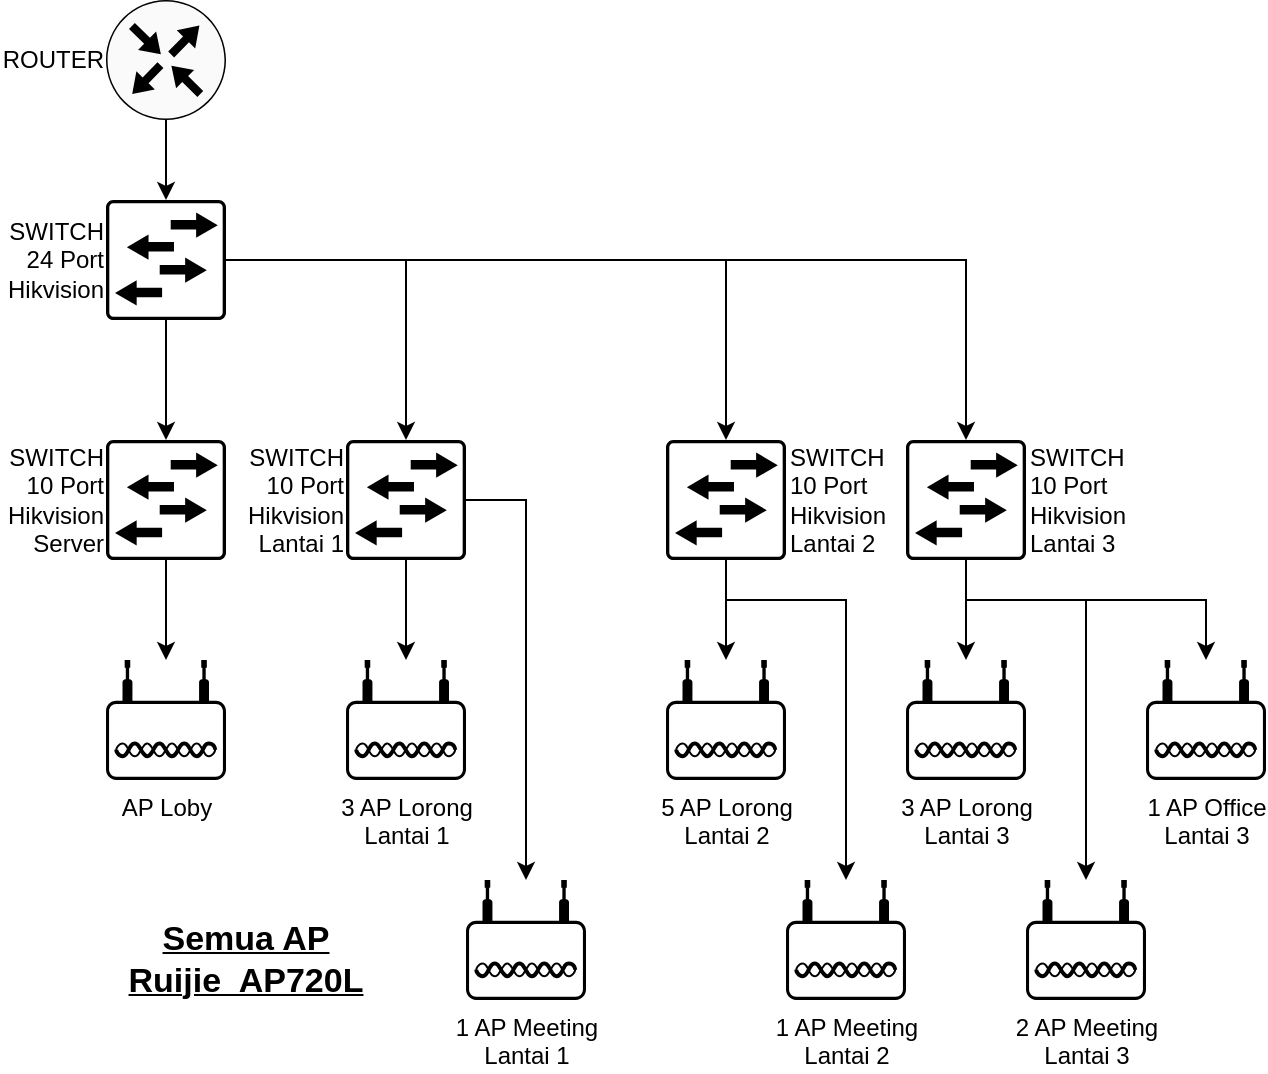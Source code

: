 <mxfile version="28.0.7">
  <diagram name="Halaman-1" id="e-fuKcSdVF0rKe5jB_tD">
    <mxGraphModel dx="658" dy="546" grid="1" gridSize="10" guides="1" tooltips="1" connect="1" arrows="1" fold="1" page="1" pageScale="1" pageWidth="1169" pageHeight="827" math="0" shadow="0">
      <root>
        <mxCell id="0" />
        <mxCell id="1" parent="0" />
        <mxCell id="tninl26ex57VEOTTqxb3-14" value="" style="edgeStyle=orthogonalEdgeStyle;rounded=0;orthogonalLoop=1;jettySize=auto;html=1;" edge="1" parent="1" source="tninl26ex57VEOTTqxb3-3" target="tninl26ex57VEOTTqxb3-4">
          <mxGeometry relative="1" as="geometry" />
        </mxCell>
        <mxCell id="tninl26ex57VEOTTqxb3-3" value="ROUTER" style="sketch=0;points=[[0.5,0,0],[1,0.5,0],[0.5,1,0],[0,0.5,0],[0.145,0.145,0],[0.856,0.145,0],[0.855,0.856,0],[0.145,0.855,0]];verticalLabelPosition=middle;html=1;verticalAlign=middle;aspect=fixed;align=right;pointerEvents=1;shape=mxgraph.cisco19.rect;prIcon=router;fillColor=#FAFAFA;strokeColor=none;strokeWidth=1;labelPosition=left;" vertex="1" parent="1">
          <mxGeometry x="160" y="100" width="60" height="60" as="geometry" />
        </mxCell>
        <mxCell id="tninl26ex57VEOTTqxb3-4" value="SWITCH&lt;div&gt;24 Port&lt;/div&gt;&lt;div&gt;Hikvision&lt;/div&gt;" style="sketch=0;points=[[0.015,0.015,0],[0.985,0.015,0],[0.985,0.985,0],[0.015,0.985,0],[0.25,0,0],[0.5,0,0],[0.75,0,0],[1,0.25,0],[1,0.5,0],[1,0.75,0],[0.75,1,0],[0.5,1,0],[0.25,1,0],[0,0.75,0],[0,0.5,0],[0,0.25,0]];verticalLabelPosition=middle;html=1;verticalAlign=middle;aspect=fixed;align=right;pointerEvents=1;shape=mxgraph.cisco19.rect;prIcon=l2_switch;fillColor=none;strokeColor=#000000;labelPosition=left;labelBackgroundColor=default;" vertex="1" parent="1">
          <mxGeometry x="160" y="200" width="60" height="60" as="geometry" />
        </mxCell>
        <mxCell id="tninl26ex57VEOTTqxb3-16" value="" style="edgeStyle=orthogonalEdgeStyle;rounded=0;orthogonalLoop=1;jettySize=auto;html=1;" edge="1" parent="1" source="tninl26ex57VEOTTqxb3-5" target="tninl26ex57VEOTTqxb3-15">
          <mxGeometry relative="1" as="geometry" />
        </mxCell>
        <mxCell id="tninl26ex57VEOTTqxb3-5" value="SWITCH&lt;div&gt;10 Port&lt;/div&gt;&lt;div&gt;Hikvision&lt;/div&gt;&lt;div&gt;Server&lt;/div&gt;" style="sketch=0;points=[[0.015,0.015,0],[0.985,0.015,0],[0.985,0.985,0],[0.015,0.985,0],[0.25,0,0],[0.5,0,0],[0.75,0,0],[1,0.25,0],[1,0.5,0],[1,0.75,0],[0.75,1,0],[0.5,1,0],[0.25,1,0],[0,0.75,0],[0,0.5,0],[0,0.25,0]];verticalLabelPosition=middle;html=1;verticalAlign=middle;aspect=fixed;align=right;pointerEvents=1;shape=mxgraph.cisco19.rect;prIcon=l2_switch;fillColor=none;strokeColor=#000000;labelPosition=left;" vertex="1" parent="1">
          <mxGeometry x="160" y="320" width="60" height="60" as="geometry" />
        </mxCell>
        <mxCell id="tninl26ex57VEOTTqxb3-23" value="" style="edgeStyle=orthogonalEdgeStyle;rounded=0;orthogonalLoop=1;jettySize=auto;html=1;" edge="1" parent="1" source="tninl26ex57VEOTTqxb3-6" target="tninl26ex57VEOTTqxb3-17">
          <mxGeometry relative="1" as="geometry" />
        </mxCell>
        <mxCell id="tninl26ex57VEOTTqxb3-26" style="edgeStyle=orthogonalEdgeStyle;rounded=0;orthogonalLoop=1;jettySize=auto;html=1;entryX=0.5;entryY=0;entryDx=0;entryDy=0;entryPerimeter=0;" edge="1" parent="1" source="tninl26ex57VEOTTqxb3-6" target="tninl26ex57VEOTTqxb3-20">
          <mxGeometry relative="1" as="geometry">
            <mxPoint x="370" y="530" as="targetPoint" />
            <Array as="points">
              <mxPoint x="370" y="350" />
            </Array>
          </mxGeometry>
        </mxCell>
        <mxCell id="tninl26ex57VEOTTqxb3-6" value="SWITCH&lt;div&gt;10 Port&lt;/div&gt;&lt;div&gt;Hikvision&lt;/div&gt;&lt;div&gt;Lantai 1&lt;/div&gt;" style="sketch=0;points=[[0.015,0.015,0],[0.985,0.015,0],[0.985,0.985,0],[0.015,0.985,0],[0.25,0,0],[0.5,0,0],[0.75,0,0],[1,0.25,0],[1,0.5,0],[1,0.75,0],[0.75,1,0],[0.5,1,0],[0.25,1,0],[0,0.75,0],[0,0.5,0],[0,0.25,0]];verticalLabelPosition=middle;html=1;verticalAlign=middle;aspect=fixed;align=right;pointerEvents=1;shape=mxgraph.cisco19.rect;prIcon=l2_switch;fillColor=none;strokeColor=#000000;labelPosition=left;" vertex="1" parent="1">
          <mxGeometry x="280" y="320" width="60" height="60" as="geometry" />
        </mxCell>
        <mxCell id="tninl26ex57VEOTTqxb3-24" value="" style="edgeStyle=orthogonalEdgeStyle;rounded=0;orthogonalLoop=1;jettySize=auto;html=1;" edge="1" parent="1" source="tninl26ex57VEOTTqxb3-7" target="tninl26ex57VEOTTqxb3-18">
          <mxGeometry relative="1" as="geometry" />
        </mxCell>
        <mxCell id="tninl26ex57VEOTTqxb3-7" value="SWITCH&lt;div&gt;10 Port&lt;/div&gt;&lt;div&gt;Hikvision&lt;/div&gt;&lt;div&gt;Lantai 2&lt;/div&gt;" style="sketch=0;points=[[0.015,0.015,0],[0.985,0.015,0],[0.985,0.985,0],[0.015,0.985,0],[0.25,0,0],[0.5,0,0],[0.75,0,0],[1,0.25,0],[1,0.5,0],[1,0.75,0],[0.75,1,0],[0.5,1,0],[0.25,1,0],[0,0.75,0],[0,0.5,0],[0,0.25,0]];verticalLabelPosition=middle;html=1;verticalAlign=middle;aspect=fixed;align=left;pointerEvents=1;shape=mxgraph.cisco19.rect;prIcon=l2_switch;fillColor=none;strokeColor=#000000;labelPosition=right;" vertex="1" parent="1">
          <mxGeometry x="440" y="320" width="60" height="60" as="geometry" />
        </mxCell>
        <mxCell id="tninl26ex57VEOTTqxb3-25" value="" style="edgeStyle=orthogonalEdgeStyle;rounded=0;orthogonalLoop=1;jettySize=auto;html=1;" edge="1" parent="1" source="tninl26ex57VEOTTqxb3-8" target="tninl26ex57VEOTTqxb3-19">
          <mxGeometry relative="1" as="geometry" />
        </mxCell>
        <mxCell id="tninl26ex57VEOTTqxb3-8" value="SWITCH&lt;div&gt;10 Port&lt;/div&gt;&lt;div&gt;Hikvision&lt;/div&gt;&lt;div&gt;Lantai 3&lt;/div&gt;" style="sketch=0;points=[[0.015,0.015,0],[0.985,0.015,0],[0.985,0.985,0],[0.015,0.985,0],[0.25,0,0],[0.5,0,0],[0.75,0,0],[1,0.25,0],[1,0.5,0],[1,0.75,0],[0.75,1,0],[0.5,1,0],[0.25,1,0],[0,0.75,0],[0,0.5,0],[0,0.25,0]];verticalLabelPosition=middle;html=1;verticalAlign=middle;aspect=fixed;align=left;pointerEvents=1;shape=mxgraph.cisco19.rect;prIcon=l2_switch;fillColor=none;strokeColor=#000000;labelPosition=right;" vertex="1" parent="1">
          <mxGeometry x="560" y="320" width="60" height="60" as="geometry" />
        </mxCell>
        <mxCell id="tninl26ex57VEOTTqxb3-10" style="edgeStyle=orthogonalEdgeStyle;rounded=0;orthogonalLoop=1;jettySize=auto;html=1;entryX=0.5;entryY=0;entryDx=0;entryDy=0;entryPerimeter=0;" edge="1" parent="1" source="tninl26ex57VEOTTqxb3-4" target="tninl26ex57VEOTTqxb3-5">
          <mxGeometry relative="1" as="geometry" />
        </mxCell>
        <mxCell id="tninl26ex57VEOTTqxb3-11" style="edgeStyle=orthogonalEdgeStyle;rounded=0;orthogonalLoop=1;jettySize=auto;html=1;entryX=0.5;entryY=0;entryDx=0;entryDy=0;entryPerimeter=0;" edge="1" parent="1" source="tninl26ex57VEOTTqxb3-4" target="tninl26ex57VEOTTqxb3-6">
          <mxGeometry relative="1" as="geometry" />
        </mxCell>
        <mxCell id="tninl26ex57VEOTTqxb3-12" style="edgeStyle=orthogonalEdgeStyle;rounded=0;orthogonalLoop=1;jettySize=auto;html=1;entryX=0.5;entryY=0;entryDx=0;entryDy=0;entryPerimeter=0;" edge="1" parent="1" source="tninl26ex57VEOTTqxb3-4" target="tninl26ex57VEOTTqxb3-7">
          <mxGeometry relative="1" as="geometry" />
        </mxCell>
        <mxCell id="tninl26ex57VEOTTqxb3-13" style="edgeStyle=orthogonalEdgeStyle;rounded=0;orthogonalLoop=1;jettySize=auto;html=1;entryX=0.5;entryY=0;entryDx=0;entryDy=0;entryPerimeter=0;" edge="1" parent="1" source="tninl26ex57VEOTTqxb3-4" target="tninl26ex57VEOTTqxb3-8">
          <mxGeometry relative="1" as="geometry" />
        </mxCell>
        <mxCell id="tninl26ex57VEOTTqxb3-15" value="AP Loby" style="points=[[0.03,0.36,0],[0.18,0,0],[0.5,0.34,0],[0.82,0,0],[0.97,0.36,0],[1,0.67,0],[0.975,0.975,0],[0.5,1,0],[0.025,0.975,0],[0,0.67,0]];verticalLabelPosition=bottom;sketch=0;html=1;verticalAlign=top;aspect=fixed;align=center;pointerEvents=1;shape=mxgraph.cisco19.wireless_access_point;fillColor=#000000;strokeColor=none;" vertex="1" parent="1">
          <mxGeometry x="160" y="430" width="60" height="60" as="geometry" />
        </mxCell>
        <mxCell id="tninl26ex57VEOTTqxb3-17" value="3 AP Lorong&lt;div&gt;Lantai 1&lt;/div&gt;" style="points=[[0.03,0.36,0],[0.18,0,0],[0.5,0.34,0],[0.82,0,0],[0.97,0.36,0],[1,0.67,0],[0.975,0.975,0],[0.5,1,0],[0.025,0.975,0],[0,0.67,0]];verticalLabelPosition=bottom;sketch=0;html=1;verticalAlign=top;aspect=fixed;align=center;pointerEvents=1;shape=mxgraph.cisco19.wireless_access_point;fillColor=#000000;strokeColor=none;" vertex="1" parent="1">
          <mxGeometry x="280" y="430" width="60" height="60" as="geometry" />
        </mxCell>
        <mxCell id="tninl26ex57VEOTTqxb3-18" value="5 AP Lorong&lt;div&gt;Lantai 2&lt;/div&gt;" style="points=[[0.03,0.36,0],[0.18,0,0],[0.5,0.34,0],[0.82,0,0],[0.97,0.36,0],[1,0.67,0],[0.975,0.975,0],[0.5,1,0],[0.025,0.975,0],[0,0.67,0]];verticalLabelPosition=bottom;sketch=0;html=1;verticalAlign=top;aspect=fixed;align=center;pointerEvents=1;shape=mxgraph.cisco19.wireless_access_point;fillColor=#000000;strokeColor=none;" vertex="1" parent="1">
          <mxGeometry x="440" y="430" width="60" height="60" as="geometry" />
        </mxCell>
        <mxCell id="tninl26ex57VEOTTqxb3-19" value="3 AP Lorong&lt;div&gt;Lantai 3&lt;/div&gt;" style="points=[[0.03,0.36,0],[0.18,0,0],[0.5,0.34,0],[0.82,0,0],[0.97,0.36,0],[1,0.67,0],[0.975,0.975,0],[0.5,1,0],[0.025,0.975,0],[0,0.67,0]];verticalLabelPosition=bottom;sketch=0;html=1;verticalAlign=top;aspect=fixed;align=center;pointerEvents=1;shape=mxgraph.cisco19.wireless_access_point;fillColor=#000000;strokeColor=none;" vertex="1" parent="1">
          <mxGeometry x="560" y="430" width="60" height="60" as="geometry" />
        </mxCell>
        <mxCell id="tninl26ex57VEOTTqxb3-20" value="1 AP Meeting&lt;div&gt;Lantai 1&lt;/div&gt;" style="points=[[0.03,0.36,0],[0.18,0,0],[0.5,0.34,0],[0.82,0,0],[0.97,0.36,0],[1,0.67,0],[0.975,0.975,0],[0.5,1,0],[0.025,0.975,0],[0,0.67,0]];verticalLabelPosition=bottom;sketch=0;html=1;verticalAlign=top;aspect=fixed;align=center;pointerEvents=1;shape=mxgraph.cisco19.wireless_access_point;fillColor=#000000;strokeColor=none;" vertex="1" parent="1">
          <mxGeometry x="340" y="540" width="60" height="60" as="geometry" />
        </mxCell>
        <mxCell id="tninl26ex57VEOTTqxb3-21" value="1 AP Meeting&lt;div&gt;Lantai 2&lt;/div&gt;" style="points=[[0.03,0.36,0],[0.18,0,0],[0.5,0.34,0],[0.82,0,0],[0.97,0.36,0],[1,0.67,0],[0.975,0.975,0],[0.5,1,0],[0.025,0.975,0],[0,0.67,0]];verticalLabelPosition=bottom;sketch=0;html=1;verticalAlign=top;aspect=fixed;align=center;pointerEvents=1;shape=mxgraph.cisco19.wireless_access_point;fillColor=#000000;strokeColor=none;" vertex="1" parent="1">
          <mxGeometry x="500" y="540" width="60" height="60" as="geometry" />
        </mxCell>
        <mxCell id="tninl26ex57VEOTTqxb3-22" value="2 AP Meeting&lt;div&gt;Lantai 3&lt;/div&gt;" style="points=[[0.03,0.36,0],[0.18,0,0],[0.5,0.34,0],[0.82,0,0],[0.97,0.36,0],[1,0.67,0],[0.975,0.975,0],[0.5,1,0],[0.025,0.975,0],[0,0.67,0]];verticalLabelPosition=bottom;sketch=0;html=1;verticalAlign=top;aspect=fixed;align=center;pointerEvents=1;shape=mxgraph.cisco19.wireless_access_point;fillColor=#000000;strokeColor=none;" vertex="1" parent="1">
          <mxGeometry x="620" y="540" width="60" height="60" as="geometry" />
        </mxCell>
        <mxCell id="tninl26ex57VEOTTqxb3-28" style="edgeStyle=orthogonalEdgeStyle;rounded=0;orthogonalLoop=1;jettySize=auto;html=1;entryX=0.5;entryY=0;entryDx=0;entryDy=0;entryPerimeter=0;" edge="1" parent="1" source="tninl26ex57VEOTTqxb3-7" target="tninl26ex57VEOTTqxb3-21">
          <mxGeometry relative="1" as="geometry">
            <Array as="points">
              <mxPoint x="470" y="400" />
              <mxPoint x="530" y="400" />
            </Array>
          </mxGeometry>
        </mxCell>
        <mxCell id="tninl26ex57VEOTTqxb3-29" style="edgeStyle=orthogonalEdgeStyle;rounded=0;orthogonalLoop=1;jettySize=auto;html=1;entryX=0.5;entryY=0;entryDx=0;entryDy=0;entryPerimeter=0;" edge="1" parent="1" source="tninl26ex57VEOTTqxb3-8" target="tninl26ex57VEOTTqxb3-22">
          <mxGeometry relative="1" as="geometry">
            <Array as="points">
              <mxPoint x="590" y="400" />
              <mxPoint x="650" y="400" />
            </Array>
          </mxGeometry>
        </mxCell>
        <mxCell id="tninl26ex57VEOTTqxb3-30" value="1 AP Office&lt;div&gt;Lantai 3&lt;/div&gt;" style="points=[[0.03,0.36,0],[0.18,0,0],[0.5,0.34,0],[0.82,0,0],[0.97,0.36,0],[1,0.67,0],[0.975,0.975,0],[0.5,1,0],[0.025,0.975,0],[0,0.67,0]];verticalLabelPosition=bottom;sketch=0;html=1;verticalAlign=top;aspect=fixed;align=center;pointerEvents=1;shape=mxgraph.cisco19.wireless_access_point;fillColor=#000000;strokeColor=none;" vertex="1" parent="1">
          <mxGeometry x="680" y="430" width="60" height="60" as="geometry" />
        </mxCell>
        <mxCell id="tninl26ex57VEOTTqxb3-31" style="edgeStyle=orthogonalEdgeStyle;rounded=0;orthogonalLoop=1;jettySize=auto;html=1;entryX=0.5;entryY=0;entryDx=0;entryDy=0;entryPerimeter=0;" edge="1" parent="1" source="tninl26ex57VEOTTqxb3-8" target="tninl26ex57VEOTTqxb3-30">
          <mxGeometry relative="1" as="geometry">
            <Array as="points">
              <mxPoint x="590" y="400" />
              <mxPoint x="710" y="400" />
            </Array>
          </mxGeometry>
        </mxCell>
        <mxCell id="tninl26ex57VEOTTqxb3-32" value="Semua AP Ruijie&amp;nbsp; AP720L" style="text;html=1;align=center;verticalAlign=middle;whiteSpace=wrap;rounded=0;fontStyle=5;fontSize=17;" vertex="1" parent="1">
          <mxGeometry x="160" y="560" width="140" height="40" as="geometry" />
        </mxCell>
      </root>
    </mxGraphModel>
  </diagram>
</mxfile>
